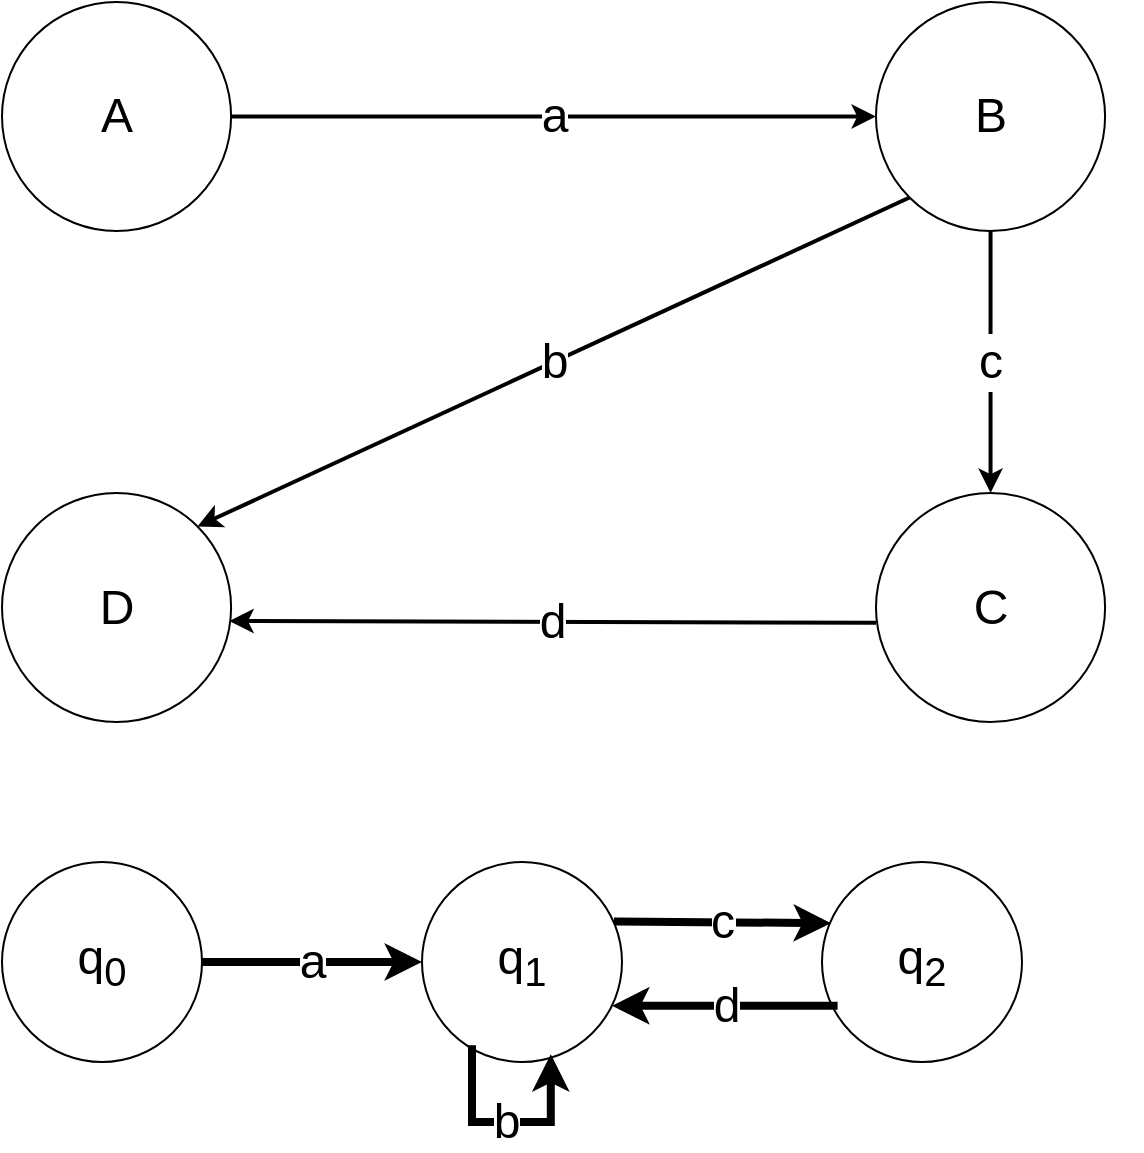 <mxfile version="24.8.0">
  <diagram name="Sivu-1" id="ETxLBeFSpSedNPtnGMP7">
    <mxGraphModel dx="683" dy="390" grid="1" gridSize="10" guides="1" tooltips="1" connect="1" arrows="1" fold="1" page="1" pageScale="1" pageWidth="827" pageHeight="1169" math="0" shadow="0">
      <root>
        <mxCell id="0" />
        <mxCell id="1" parent="0" />
        <mxCell id="Rc_dPTwu43_yxfsiKPEV-25" value="" style="group" parent="1" vertex="1" connectable="0">
          <mxGeometry x="50" y="50" width="570" height="360" as="geometry" />
        </mxCell>
        <mxCell id="Rc_dPTwu43_yxfsiKPEV-12" value="&lt;span style=&quot;font-size: 24px;&quot;&gt;A&lt;/span&gt;" style="ellipse;whiteSpace=wrap;html=1;aspect=fixed;" parent="Rc_dPTwu43_yxfsiKPEV-25" vertex="1">
          <mxGeometry width="114.545" height="114.545" as="geometry" />
        </mxCell>
        <mxCell id="Rc_dPTwu43_yxfsiKPEV-13" value="&lt;span style=&quot;font-size: 24px;&quot;&gt;B&lt;/span&gt;" style="ellipse;whiteSpace=wrap;html=1;aspect=fixed;" parent="Rc_dPTwu43_yxfsiKPEV-25" vertex="1">
          <mxGeometry x="437.0" width="114.545" height="114.545" as="geometry" />
        </mxCell>
        <mxCell id="Rc_dPTwu43_yxfsiKPEV-14" value="&lt;span style=&quot;font-size: 24px;&quot;&gt;C&lt;/span&gt;" style="ellipse;whiteSpace=wrap;html=1;aspect=fixed;" parent="Rc_dPTwu43_yxfsiKPEV-25" vertex="1">
          <mxGeometry x="437.0" y="245.455" width="114.545" height="114.545" as="geometry" />
        </mxCell>
        <mxCell id="Rc_dPTwu43_yxfsiKPEV-15" value="&lt;span style=&quot;font-size: 24px;&quot;&gt;D&lt;/span&gt;" style="ellipse;whiteSpace=wrap;html=1;aspect=fixed;" parent="Rc_dPTwu43_yxfsiKPEV-25" vertex="1">
          <mxGeometry y="245.455" width="114.545" height="114.545" as="geometry" />
        </mxCell>
        <mxCell id="Rc_dPTwu43_yxfsiKPEV-17" value="&lt;font style=&quot;font-size: 24px;&quot;&gt;a&lt;/font&gt;" style="endArrow=classic;html=1;rounded=0;entryX=0;entryY=0.5;entryDx=0;entryDy=0;exitX=1;exitY=0.5;exitDx=0;exitDy=0;strokeWidth=2;startArrow=none;startFill=0;endFill=1;" parent="Rc_dPTwu43_yxfsiKPEV-25" source="Rc_dPTwu43_yxfsiKPEV-12" target="Rc_dPTwu43_yxfsiKPEV-13" edge="1">
          <mxGeometry width="50" height="50" relative="1" as="geometry">
            <mxPoint x="475.0" y="327.273" as="sourcePoint" />
            <mxPoint x="570" y="245.455" as="targetPoint" />
          </mxGeometry>
        </mxCell>
        <mxCell id="Rc_dPTwu43_yxfsiKPEV-18" value="&lt;font style=&quot;font-size: 24px;&quot;&gt;d&lt;/font&gt;" style="endArrow=none;html=1;rounded=0;entryX=0;entryY=0.5;entryDx=0;entryDy=0;strokeWidth=2;exitX=0.992;exitY=0.559;exitDx=0;exitDy=0;exitPerimeter=0;startArrow=classic;startFill=1;" parent="Rc_dPTwu43_yxfsiKPEV-25" source="Rc_dPTwu43_yxfsiKPEV-15" edge="1">
          <mxGeometry width="50" height="50" relative="1" as="geometry">
            <mxPoint x="120" y="310" as="sourcePoint" />
            <mxPoint x="437.0" y="310.353" as="targetPoint" />
          </mxGeometry>
        </mxCell>
        <mxCell id="Rc_dPTwu43_yxfsiKPEV-19" value="&lt;font style=&quot;font-size: 24px;&quot;&gt;c&lt;/font&gt;" style="endArrow=none;html=1;rounded=0;entryX=0.5;entryY=1;entryDx=0;entryDy=0;exitX=0.5;exitY=0;exitDx=0;exitDy=0;strokeWidth=2;endFill=0;startArrow=classic;startFill=1;" parent="Rc_dPTwu43_yxfsiKPEV-25" source="Rc_dPTwu43_yxfsiKPEV-14" target="Rc_dPTwu43_yxfsiKPEV-13" edge="1">
          <mxGeometry width="50" height="50" relative="1" as="geometry">
            <mxPoint x="152.0" y="326.716" as="sourcePoint" />
            <mxPoint x="456.0" y="326.716" as="targetPoint" />
          </mxGeometry>
        </mxCell>
        <mxCell id="Rc_dPTwu43_yxfsiKPEV-20" value="&lt;font style=&quot;font-size: 24px;&quot;&gt;b&lt;/font&gt;" style="endArrow=none;html=1;rounded=0;entryX=0;entryY=1;entryDx=0;entryDy=0;exitX=1;exitY=0;exitDx=0;exitDy=0;strokeWidth=2;startArrow=classic;startFill=1;" parent="Rc_dPTwu43_yxfsiKPEV-25" source="Rc_dPTwu43_yxfsiKPEV-15" target="Rc_dPTwu43_yxfsiKPEV-13" edge="1">
          <mxGeometry width="50" height="50" relative="1" as="geometry">
            <mxPoint x="532.0" y="261.818" as="sourcePoint" />
            <mxPoint x="532.0" y="130.909" as="targetPoint" />
          </mxGeometry>
        </mxCell>
        <mxCell id="kGZmpyZaBBuo0raBxp7l-3" value="&lt;font style=&quot;font-size: 24px;&quot;&gt;a&lt;/font&gt;" style="edgeStyle=orthogonalEdgeStyle;rounded=0;orthogonalLoop=1;jettySize=auto;html=1;exitX=1;exitY=0.5;exitDx=0;exitDy=0;entryX=0;entryY=0.5;entryDx=0;entryDy=0;strokeWidth=4;" edge="1" parent="1" source="kGZmpyZaBBuo0raBxp7l-1" target="kGZmpyZaBBuo0raBxp7l-2">
          <mxGeometry relative="1" as="geometry" />
        </mxCell>
        <mxCell id="kGZmpyZaBBuo0raBxp7l-1" value="&lt;span style=&quot;font-size: 24px;&quot;&gt;q&lt;sub&gt;0&lt;/sub&gt;&lt;/span&gt;" style="ellipse;whiteSpace=wrap;html=1;aspect=fixed;" vertex="1" parent="1">
          <mxGeometry x="50" y="480" width="100" height="100" as="geometry" />
        </mxCell>
        <mxCell id="kGZmpyZaBBuo0raBxp7l-2" value="&lt;span style=&quot;font-size: 24px;&quot;&gt;q&lt;sub&gt;1&lt;/sub&gt;&lt;/span&gt;" style="ellipse;whiteSpace=wrap;html=1;aspect=fixed;" vertex="1" parent="1">
          <mxGeometry x="260" y="480" width="100" height="100" as="geometry" />
        </mxCell>
        <mxCell id="kGZmpyZaBBuo0raBxp7l-5" value="&lt;span style=&quot;font-size: 24px;&quot;&gt;q&lt;sub&gt;2&lt;/sub&gt;&lt;/span&gt;" style="ellipse;whiteSpace=wrap;html=1;aspect=fixed;" vertex="1" parent="1">
          <mxGeometry x="460" y="480" width="100" height="100" as="geometry" />
        </mxCell>
        <mxCell id="kGZmpyZaBBuo0raBxp7l-6" value="&lt;font style=&quot;font-size: 24px;&quot;&gt;c&lt;/font&gt;" style="edgeStyle=orthogonalEdgeStyle;rounded=0;orthogonalLoop=1;jettySize=auto;html=1;strokeWidth=4;entryX=0.045;entryY=0.306;entryDx=0;entryDy=0;entryPerimeter=0;exitX=0.96;exitY=0.297;exitDx=0;exitDy=0;exitPerimeter=0;" edge="1" parent="1" source="kGZmpyZaBBuo0raBxp7l-2" target="kGZmpyZaBBuo0raBxp7l-5">
          <mxGeometry relative="1" as="geometry">
            <mxPoint x="357" y="510" as="sourcePoint" />
            <mxPoint x="460" y="510" as="targetPoint" />
            <Array as="points">
              <mxPoint x="357" y="510" />
            </Array>
          </mxGeometry>
        </mxCell>
        <mxCell id="kGZmpyZaBBuo0raBxp7l-7" value="&lt;font style=&quot;font-size: 24px;&quot;&gt;d&lt;/font&gt;" style="edgeStyle=orthogonalEdgeStyle;rounded=0;orthogonalLoop=1;jettySize=auto;html=1;strokeWidth=4;entryX=0.033;entryY=0.719;entryDx=0;entryDy=0;entryPerimeter=0;exitX=0.95;exitY=0.719;exitDx=0;exitDy=0;exitPerimeter=0;endArrow=none;endFill=0;startArrow=classic;startFill=1;" edge="1" parent="1" source="kGZmpyZaBBuo0raBxp7l-2">
          <mxGeometry x="0.001" relative="1" as="geometry">
            <mxPoint x="360" y="549.4" as="sourcePoint" />
            <mxPoint x="467.8" y="551.9" as="targetPoint" />
            <Array as="points" />
            <mxPoint as="offset" />
          </mxGeometry>
        </mxCell>
        <mxCell id="kGZmpyZaBBuo0raBxp7l-9" value="&lt;font style=&quot;font-size: 24px;&quot;&gt;b&lt;/font&gt;" style="edgeStyle=orthogonalEdgeStyle;rounded=0;orthogonalLoop=1;jettySize=auto;html=1;strokeWidth=4;entryX=0.25;entryY=0.916;entryDx=0;entryDy=0;entryPerimeter=0;exitX=0.644;exitY=0.961;exitDx=0;exitDy=0;exitPerimeter=0;endArrow=none;endFill=0;startArrow=classic;startFill=1;" edge="1" parent="1" source="kGZmpyZaBBuo0raBxp7l-2" target="kGZmpyZaBBuo0raBxp7l-2">
          <mxGeometry relative="1" as="geometry">
            <mxPoint x="190" y="590.1" as="sourcePoint" />
            <mxPoint x="302.8" y="590" as="targetPoint" />
            <Array as="points">
              <mxPoint x="324" y="610" />
              <mxPoint x="285" y="610" />
            </Array>
          </mxGeometry>
        </mxCell>
      </root>
    </mxGraphModel>
  </diagram>
</mxfile>
